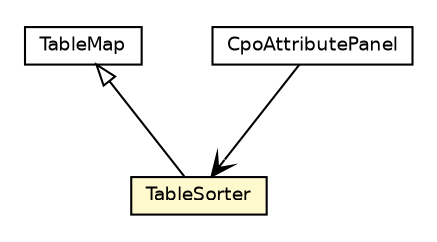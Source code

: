 #!/usr/local/bin/dot
#
# Class diagram 
# Generated by UMLGraph version 5.1 (http://www.umlgraph.org/)
#

digraph G {
	edge [fontname="Helvetica",fontsize=10,labelfontname="Helvetica",labelfontsize=10];
	node [fontname="Helvetica",fontsize=10,shape=plaintext];
	nodesep=0.25;
	ranksep=0.5;
	// org.synchronoss.cpo.util.TableSorter
	c882 [label=<<table title="org.synchronoss.cpo.util.TableSorter" border="0" cellborder="1" cellspacing="0" cellpadding="2" port="p" bgcolor="lemonChiffon" href="./TableSorter.html">
		<tr><td><table border="0" cellspacing="0" cellpadding="1">
<tr><td align="center" balign="center"> TableSorter </td></tr>
		</table></td></tr>
		</table>>, fontname="Helvetica", fontcolor="black", fontsize=9.0];
	// org.synchronoss.cpo.util.TableMap
	c883 [label=<<table title="org.synchronoss.cpo.util.TableMap" border="0" cellborder="1" cellspacing="0" cellpadding="2" port="p" href="./TableMap.html">
		<tr><td><table border="0" cellspacing="0" cellpadding="1">
<tr><td align="center" balign="center"> TableMap </td></tr>
		</table></td></tr>
		</table>>, fontname="Helvetica", fontcolor="black", fontsize=9.0];
	// org.synchronoss.cpo.util.CpoAttributePanel
	c908 [label=<<table title="org.synchronoss.cpo.util.CpoAttributePanel" border="0" cellborder="1" cellspacing="0" cellpadding="2" port="p" href="./CpoAttributePanel.html">
		<tr><td><table border="0" cellspacing="0" cellpadding="1">
<tr><td align="center" balign="center"> CpoAttributePanel </td></tr>
		</table></td></tr>
		</table>>, fontname="Helvetica", fontcolor="black", fontsize=9.0];
	//org.synchronoss.cpo.util.TableSorter extends org.synchronoss.cpo.util.TableMap
	c883:p -> c882:p [dir=back,arrowtail=empty];
	// org.synchronoss.cpo.util.CpoAttributePanel NAVASSOC org.synchronoss.cpo.util.TableSorter
	c908:p -> c882:p [taillabel="", label="", headlabel="", fontname="Helvetica", fontcolor="black", fontsize=10.0, color="black", arrowhead=open];
}

